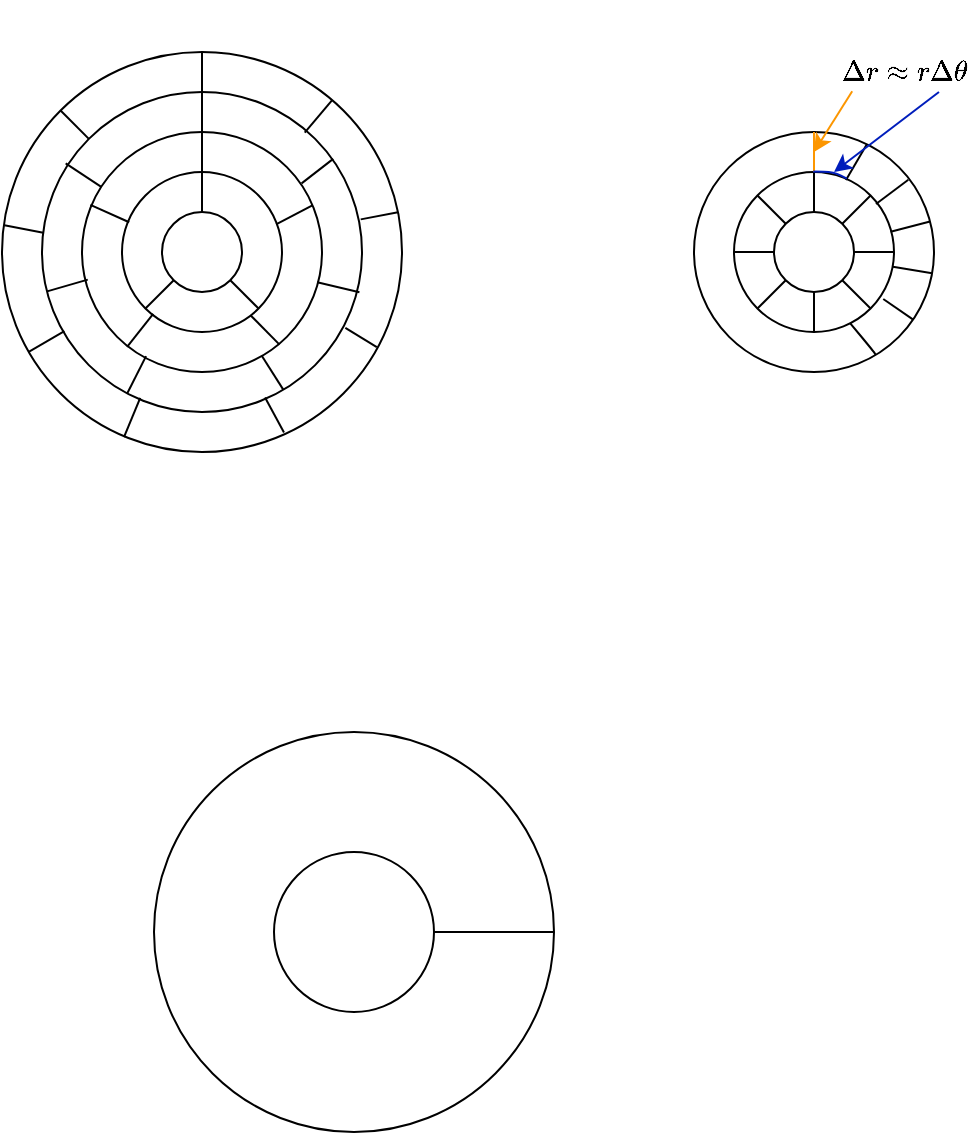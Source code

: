<mxfile version="14.2.7" type="github">
  <diagram id="31SpZ08aAqctG58gmiLc" name="ページ1">
    <mxGraphModel dx="217" dy="182" grid="1" gridSize="10" guides="1" tooltips="1" connect="1" arrows="1" fold="1" page="1" pageScale="1" pageWidth="827" pageHeight="1169" math="1" shadow="0">
      <root>
        <mxCell id="0" />
        <mxCell id="1" parent="0" />
        <mxCell id="9bn9rIld7UhY1FtaXozV-23" value="" style="ellipse;whiteSpace=wrap;html=1;aspect=fixed;" vertex="1" parent="1">
          <mxGeometry x="274" y="330" width="200" height="200" as="geometry" />
        </mxCell>
        <mxCell id="9bn9rIld7UhY1FtaXozV-9" value="" style="ellipse;whiteSpace=wrap;html=1;aspect=fixed;" vertex="1" parent="1">
          <mxGeometry x="294" y="350" width="160" height="160" as="geometry" />
        </mxCell>
        <mxCell id="9bn9rIld7UhY1FtaXozV-8" value="" style="ellipse;whiteSpace=wrap;html=1;aspect=fixed;" vertex="1" parent="1">
          <mxGeometry x="314" y="370" width="120" height="120" as="geometry" />
        </mxCell>
        <mxCell id="9bn9rIld7UhY1FtaXozV-6" value="" style="ellipse;whiteSpace=wrap;html=1;aspect=fixed;" vertex="1" parent="1">
          <mxGeometry x="334" y="390" width="80" height="80" as="geometry" />
        </mxCell>
        <mxCell id="9bn9rIld7UhY1FtaXozV-2" value="" style="ellipse;whiteSpace=wrap;html=1;aspect=fixed;" vertex="1" parent="1">
          <mxGeometry x="354" y="410" width="40" height="40" as="geometry" />
        </mxCell>
        <mxCell id="9bn9rIld7UhY1FtaXozV-10" value="" style="endArrow=none;html=1;entryX=0.5;entryY=0;entryDx=0;entryDy=0;exitX=0.5;exitY=0;exitDx=0;exitDy=0;" edge="1" parent="1" source="9bn9rIld7UhY1FtaXozV-23" target="9bn9rIld7UhY1FtaXozV-2">
          <mxGeometry width="50" height="50" relative="1" as="geometry">
            <mxPoint x="350" y="440" as="sourcePoint" />
            <mxPoint x="380" y="410" as="targetPoint" />
          </mxGeometry>
        </mxCell>
        <mxCell id="9bn9rIld7UhY1FtaXozV-11" value="" style="endArrow=none;html=1;entryX=0;entryY=1;entryDx=0;entryDy=0;exitX=0;exitY=1;exitDx=0;exitDy=0;" edge="1" parent="1" source="9bn9rIld7UhY1FtaXozV-6" target="9bn9rIld7UhY1FtaXozV-2">
          <mxGeometry width="50" height="50" relative="1" as="geometry">
            <mxPoint x="350" y="440" as="sourcePoint" />
            <mxPoint x="400" y="390" as="targetPoint" />
          </mxGeometry>
        </mxCell>
        <mxCell id="9bn9rIld7UhY1FtaXozV-12" value="" style="endArrow=none;html=1;entryX=1;entryY=1;entryDx=0;entryDy=0;exitX=1;exitY=1;exitDx=0;exitDy=0;" edge="1" parent="1" source="9bn9rIld7UhY1FtaXozV-6" target="9bn9rIld7UhY1FtaXozV-2">
          <mxGeometry width="50" height="50" relative="1" as="geometry">
            <mxPoint x="350" y="440" as="sourcePoint" />
            <mxPoint x="400" y="390" as="targetPoint" />
          </mxGeometry>
        </mxCell>
        <mxCell id="9bn9rIld7UhY1FtaXozV-13" value="" style="endArrow=none;html=1;entryX=0.963;entryY=0.328;entryDx=0;entryDy=0;exitX=0.96;exitY=0.306;exitDx=0;exitDy=0;exitPerimeter=0;entryPerimeter=0;" edge="1" parent="1" source="9bn9rIld7UhY1FtaXozV-8" target="9bn9rIld7UhY1FtaXozV-6">
          <mxGeometry width="50" height="50" relative="1" as="geometry">
            <mxPoint x="350" y="440" as="sourcePoint" />
            <mxPoint x="400" y="390" as="targetPoint" />
          </mxGeometry>
        </mxCell>
        <mxCell id="9bn9rIld7UhY1FtaXozV-14" value="" style="endArrow=none;html=1;entryX=0.045;entryY=0.314;entryDx=0;entryDy=0;entryPerimeter=0;exitX=0.035;exitY=0.304;exitDx=0;exitDy=0;exitPerimeter=0;" edge="1" parent="1" source="9bn9rIld7UhY1FtaXozV-8" target="9bn9rIld7UhY1FtaXozV-6">
          <mxGeometry width="50" height="50" relative="1" as="geometry">
            <mxPoint x="320" y="407" as="sourcePoint" />
            <mxPoint x="400" y="390" as="targetPoint" />
          </mxGeometry>
        </mxCell>
        <mxCell id="9bn9rIld7UhY1FtaXozV-15" value="" style="endArrow=none;html=1;entryX=0.195;entryY=0.886;entryDx=0;entryDy=0;entryPerimeter=0;exitX=0.188;exitY=0.895;exitDx=0;exitDy=0;exitPerimeter=0;" edge="1" parent="1" source="9bn9rIld7UhY1FtaXozV-8" target="9bn9rIld7UhY1FtaXozV-6">
          <mxGeometry width="50" height="50" relative="1" as="geometry">
            <mxPoint x="350" y="440" as="sourcePoint" />
            <mxPoint x="400" y="390" as="targetPoint" />
          </mxGeometry>
        </mxCell>
        <mxCell id="9bn9rIld7UhY1FtaXozV-16" value="" style="endArrow=none;html=1;entryX=0.803;entryY=0.895;entryDx=0;entryDy=0;entryPerimeter=0;exitX=0.822;exitY=0.885;exitDx=0;exitDy=0;exitPerimeter=0;" edge="1" parent="1" source="9bn9rIld7UhY1FtaXozV-8" target="9bn9rIld7UhY1FtaXozV-6">
          <mxGeometry width="50" height="50" relative="1" as="geometry">
            <mxPoint x="393.999" y="469.996" as="sourcePoint" />
            <mxPoint x="405.23" y="455.0" as="targetPoint" />
          </mxGeometry>
        </mxCell>
        <mxCell id="9bn9rIld7UhY1FtaXozV-17" value="" style="endArrow=none;html=1;entryX=0.915;entryY=0.214;entryDx=0;entryDy=0;exitX=0.91;exitY=0.209;exitDx=0;exitDy=0;exitPerimeter=0;entryPerimeter=0;" edge="1" parent="1" source="9bn9rIld7UhY1FtaXozV-9" target="9bn9rIld7UhY1FtaXozV-8">
          <mxGeometry width="50" height="50" relative="1" as="geometry">
            <mxPoint x="439.2" y="416.72" as="sourcePoint" />
            <mxPoint x="421.04" y="426.24" as="targetPoint" />
          </mxGeometry>
        </mxCell>
        <mxCell id="9bn9rIld7UhY1FtaXozV-18" value="" style="endArrow=none;html=1;exitX=0.074;exitY=0.223;exitDx=0;exitDy=0;exitPerimeter=0;" edge="1" parent="1" source="9bn9rIld7UhY1FtaXozV-9" target="9bn9rIld7UhY1FtaXozV-8">
          <mxGeometry width="50" height="50" relative="1" as="geometry">
            <mxPoint x="440.569" y="383.431" as="sourcePoint" />
            <mxPoint x="426.426" y="397.574" as="targetPoint" />
          </mxGeometry>
        </mxCell>
        <mxCell id="9bn9rIld7UhY1FtaXozV-19" value="" style="endArrow=none;html=1;entryX=0.98;entryY=0.626;entryDx=0;entryDy=0;exitX=0.992;exitY=0.626;exitDx=0;exitDy=0;entryPerimeter=0;exitPerimeter=0;" edge="1" parent="1" source="9bn9rIld7UhY1FtaXozV-9" target="9bn9rIld7UhY1FtaXozV-8">
          <mxGeometry width="50" height="50" relative="1" as="geometry">
            <mxPoint x="450.569" y="393.431" as="sourcePoint" />
            <mxPoint x="436.426" y="407.574" as="targetPoint" />
          </mxGeometry>
        </mxCell>
        <mxCell id="9bn9rIld7UhY1FtaXozV-20" value="" style="endArrow=none;html=1;exitX=0.754;exitY=0.93;exitDx=0;exitDy=0;exitPerimeter=0;entryX=0.749;entryY=0.932;entryDx=0;entryDy=0;entryPerimeter=0;" edge="1" parent="1" source="9bn9rIld7UhY1FtaXozV-9" target="9bn9rIld7UhY1FtaXozV-8">
          <mxGeometry width="50" height="50" relative="1" as="geometry">
            <mxPoint x="460.569" y="403.431" as="sourcePoint" />
            <mxPoint x="446.426" y="417.574" as="targetPoint" />
          </mxGeometry>
        </mxCell>
        <mxCell id="9bn9rIld7UhY1FtaXozV-21" value="" style="endArrow=none;html=1;entryX=0.267;entryY=0.934;entryDx=0;entryDy=0;entryPerimeter=0;" edge="1" parent="1" source="9bn9rIld7UhY1FtaXozV-9" target="9bn9rIld7UhY1FtaXozV-8">
          <mxGeometry width="50" height="50" relative="1" as="geometry">
            <mxPoint x="470.569" y="413.431" as="sourcePoint" />
            <mxPoint x="456.426" y="427.574" as="targetPoint" />
          </mxGeometry>
        </mxCell>
        <mxCell id="9bn9rIld7UhY1FtaXozV-22" value="" style="endArrow=none;html=1;entryX=0.024;entryY=0.615;entryDx=0;entryDy=0;entryPerimeter=0;exitX=0.016;exitY=0.623;exitDx=0;exitDy=0;exitPerimeter=0;" edge="1" parent="1" source="9bn9rIld7UhY1FtaXozV-9" target="9bn9rIld7UhY1FtaXozV-8">
          <mxGeometry width="50" height="50" relative="1" as="geometry">
            <mxPoint x="480.569" y="423.431" as="sourcePoint" />
            <mxPoint x="466.426" y="437.574" as="targetPoint" />
          </mxGeometry>
        </mxCell>
        <mxCell id="9bn9rIld7UhY1FtaXozV-24" value="" style="endArrow=none;html=1;exitX=0.948;exitY=0.737;exitDx=0;exitDy=0;exitPerimeter=0;entryX=0.937;entryY=0.738;entryDx=0;entryDy=0;entryPerimeter=0;" edge="1" parent="1" source="9bn9rIld7UhY1FtaXozV-9" target="9bn9rIld7UhY1FtaXozV-23">
          <mxGeometry width="50" height="50" relative="1" as="geometry">
            <mxPoint x="390" y="450" as="sourcePoint" />
            <mxPoint x="440" y="400" as="targetPoint" />
          </mxGeometry>
        </mxCell>
        <mxCell id="9bn9rIld7UhY1FtaXozV-25" value="" style="endArrow=none;html=1;exitX=0.07;exitY=0.747;exitDx=0;exitDy=0;exitPerimeter=0;" edge="1" parent="1" source="9bn9rIld7UhY1FtaXozV-9" target="9bn9rIld7UhY1FtaXozV-23">
          <mxGeometry width="50" height="50" relative="1" as="geometry">
            <mxPoint x="440.569" y="496.569" as="sourcePoint" />
            <mxPoint x="454.711" y="510.711" as="targetPoint" />
          </mxGeometry>
        </mxCell>
        <mxCell id="9bn9rIld7UhY1FtaXozV-26" value="" style="endArrow=none;html=1;exitX=0.996;exitY=0.398;exitDx=0;exitDy=0;exitPerimeter=0;" edge="1" parent="1" source="9bn9rIld7UhY1FtaXozV-9" target="9bn9rIld7UhY1FtaXozV-23">
          <mxGeometry width="50" height="50" relative="1" as="geometry">
            <mxPoint x="450.569" y="506.569" as="sourcePoint" />
            <mxPoint x="464.711" y="520.711" as="targetPoint" />
          </mxGeometry>
        </mxCell>
        <mxCell id="9bn9rIld7UhY1FtaXozV-27" value="" style="endArrow=none;html=1;exitX=0.821;exitY=0.127;exitDx=0;exitDy=0;exitPerimeter=0;" edge="1" parent="1" source="9bn9rIld7UhY1FtaXozV-9" target="9bn9rIld7UhY1FtaXozV-23">
          <mxGeometry width="50" height="50" relative="1" as="geometry">
            <mxPoint x="460.569" y="516.569" as="sourcePoint" />
            <mxPoint x="474.711" y="530.711" as="targetPoint" />
          </mxGeometry>
        </mxCell>
        <mxCell id="9bn9rIld7UhY1FtaXozV-28" value="" style="endArrow=none;html=1;entryX=0;entryY=0;entryDx=0;entryDy=0;exitX=0;exitY=0;exitDx=0;exitDy=0;" edge="1" parent="1" source="9bn9rIld7UhY1FtaXozV-9" target="9bn9rIld7UhY1FtaXozV-23">
          <mxGeometry width="50" height="50" relative="1" as="geometry">
            <mxPoint x="430" y="560" as="sourcePoint" />
            <mxPoint x="484.711" y="540.711" as="targetPoint" />
          </mxGeometry>
        </mxCell>
        <mxCell id="9bn9rIld7UhY1FtaXozV-29" value="" style="endArrow=none;html=1;exitX=0.006;exitY=0.433;exitDx=0;exitDy=0;entryX=0.004;entryY=0.44;entryDx=0;entryDy=0;exitPerimeter=0;entryPerimeter=0;" edge="1" parent="1" source="9bn9rIld7UhY1FtaXozV-23" target="9bn9rIld7UhY1FtaXozV-9">
          <mxGeometry width="50" height="50" relative="1" as="geometry">
            <mxPoint x="480.569" y="536.569" as="sourcePoint" />
            <mxPoint x="494.711" y="550.711" as="targetPoint" />
          </mxGeometry>
        </mxCell>
        <mxCell id="9bn9rIld7UhY1FtaXozV-30" value="" style="endArrow=none;html=1;entryX=0.705;entryY=0.951;entryDx=0;entryDy=0;entryPerimeter=0;exitX=0.697;exitY=0.955;exitDx=0;exitDy=0;exitPerimeter=0;" edge="1" parent="1" source="9bn9rIld7UhY1FtaXozV-9" target="9bn9rIld7UhY1FtaXozV-23">
          <mxGeometry width="50" height="50" relative="1" as="geometry">
            <mxPoint x="410" y="501" as="sourcePoint" />
            <mxPoint x="504.711" y="560.711" as="targetPoint" />
          </mxGeometry>
        </mxCell>
        <mxCell id="9bn9rIld7UhY1FtaXozV-31" value="" style="endArrow=none;html=1;entryX=0.305;entryY=0.963;entryDx=0;entryDy=0;entryPerimeter=0;exitX=0.307;exitY=0.956;exitDx=0;exitDy=0;exitPerimeter=0;" edge="1" parent="1" source="9bn9rIld7UhY1FtaXozV-9" target="9bn9rIld7UhY1FtaXozV-23">
          <mxGeometry width="50" height="50" relative="1" as="geometry">
            <mxPoint x="414.447" y="513.98" as="sourcePoint" />
            <mxPoint x="422.2" y="532.4" as="targetPoint" />
          </mxGeometry>
        </mxCell>
        <mxCell id="9bn9rIld7UhY1FtaXozV-32" value="" style="ellipse;whiteSpace=wrap;html=1;aspect=fixed;" vertex="1" parent="1">
          <mxGeometry x="350" y="670" width="200" height="200" as="geometry" />
        </mxCell>
        <mxCell id="9bn9rIld7UhY1FtaXozV-33" value="" style="endArrow=none;html=1;entryX=1;entryY=0.5;entryDx=0;entryDy=0;exitX=0.5;exitY=0.5;exitDx=0;exitDy=0;exitPerimeter=0;" edge="1" parent="1" source="9bn9rIld7UhY1FtaXozV-32" target="9bn9rIld7UhY1FtaXozV-32">
          <mxGeometry width="50" height="50" relative="1" as="geometry">
            <mxPoint x="460" y="780" as="sourcePoint" />
            <mxPoint x="490" y="750" as="targetPoint" />
          </mxGeometry>
        </mxCell>
        <mxCell id="9bn9rIld7UhY1FtaXozV-34" value="" style="ellipse;whiteSpace=wrap;html=1;aspect=fixed;" vertex="1" parent="1">
          <mxGeometry x="410" y="730" width="80" height="80" as="geometry" />
        </mxCell>
        <mxCell id="9bn9rIld7UhY1FtaXozV-37" value="" style="ellipse;whiteSpace=wrap;html=1;aspect=fixed;" vertex="1" parent="1">
          <mxGeometry x="620" y="370" width="120" height="120" as="geometry" />
        </mxCell>
        <mxCell id="9bn9rIld7UhY1FtaXozV-38" value="" style="ellipse;whiteSpace=wrap;html=1;aspect=fixed;" vertex="1" parent="1">
          <mxGeometry x="640" y="390" width="80" height="80" as="geometry" />
        </mxCell>
        <mxCell id="9bn9rIld7UhY1FtaXozV-39" value="" style="ellipse;whiteSpace=wrap;html=1;aspect=fixed;" vertex="1" parent="1">
          <mxGeometry x="660" y="410" width="40" height="40" as="geometry" />
        </mxCell>
        <mxCell id="9bn9rIld7UhY1FtaXozV-40" value="" style="endArrow=none;html=1;entryX=0.5;entryY=0;entryDx=0;entryDy=0;" edge="1" parent="1" target="9bn9rIld7UhY1FtaXozV-39">
          <mxGeometry width="50" height="50" relative="1" as="geometry">
            <mxPoint x="680" y="370" as="sourcePoint" />
            <mxPoint x="686" y="410" as="targetPoint" />
          </mxGeometry>
        </mxCell>
        <mxCell id="9bn9rIld7UhY1FtaXozV-41" value="" style="endArrow=none;html=1;entryX=1;entryY=0.5;entryDx=0;entryDy=0;exitX=1;exitY=0.5;exitDx=0;exitDy=0;" edge="1" parent="1" source="9bn9rIld7UhY1FtaXozV-38" target="9bn9rIld7UhY1FtaXozV-39">
          <mxGeometry width="50" height="50" relative="1" as="geometry">
            <mxPoint x="656" y="440" as="sourcePoint" />
            <mxPoint x="706" y="390" as="targetPoint" />
          </mxGeometry>
        </mxCell>
        <mxCell id="9bn9rIld7UhY1FtaXozV-42" value="" style="endArrow=none;html=1;entryX=1;entryY=0;entryDx=0;entryDy=0;exitX=1;exitY=0;exitDx=0;exitDy=0;" edge="1" parent="1" source="9bn9rIld7UhY1FtaXozV-38" target="9bn9rIld7UhY1FtaXozV-39">
          <mxGeometry width="50" height="50" relative="1" as="geometry">
            <mxPoint x="656" y="440" as="sourcePoint" />
            <mxPoint x="706" y="390" as="targetPoint" />
          </mxGeometry>
        </mxCell>
        <mxCell id="9bn9rIld7UhY1FtaXozV-43" value="" style="endArrow=none;html=1;entryX=1;entryY=1;entryDx=0;entryDy=0;" edge="1" parent="1" source="9bn9rIld7UhY1FtaXozV-38" target="9bn9rIld7UhY1FtaXozV-39">
          <mxGeometry width="50" height="50" relative="1" as="geometry">
            <mxPoint x="656" y="440" as="sourcePoint" />
            <mxPoint x="706" y="390" as="targetPoint" />
          </mxGeometry>
        </mxCell>
        <mxCell id="9bn9rIld7UhY1FtaXozV-44" value="" style="endArrow=none;html=1;entryX=0;entryY=0.5;entryDx=0;entryDy=0;exitX=0;exitY=0.5;exitDx=0;exitDy=0;" edge="1" parent="1" source="9bn9rIld7UhY1FtaXozV-38" target="9bn9rIld7UhY1FtaXozV-39">
          <mxGeometry width="50" height="50" relative="1" as="geometry">
            <mxPoint x="626" y="407" as="sourcePoint" />
            <mxPoint x="706" y="390" as="targetPoint" />
          </mxGeometry>
        </mxCell>
        <mxCell id="9bn9rIld7UhY1FtaXozV-45" value="" style="endArrow=none;html=1;entryX=0;entryY=1;entryDx=0;entryDy=0;exitX=0;exitY=1;exitDx=0;exitDy=0;" edge="1" parent="1" source="9bn9rIld7UhY1FtaXozV-38" target="9bn9rIld7UhY1FtaXozV-39">
          <mxGeometry width="50" height="50" relative="1" as="geometry">
            <mxPoint x="656" y="440" as="sourcePoint" />
            <mxPoint x="706" y="390" as="targetPoint" />
          </mxGeometry>
        </mxCell>
        <mxCell id="9bn9rIld7UhY1FtaXozV-46" value="" style="endArrow=none;html=1;entryX=0.5;entryY=1;entryDx=0;entryDy=0;exitX=0.5;exitY=1;exitDx=0;exitDy=0;" edge="1" parent="1" source="9bn9rIld7UhY1FtaXozV-38" target="9bn9rIld7UhY1FtaXozV-39">
          <mxGeometry width="50" height="50" relative="1" as="geometry">
            <mxPoint x="699.999" y="469.996" as="sourcePoint" />
            <mxPoint x="711.23" y="455.0" as="targetPoint" />
          </mxGeometry>
        </mxCell>
        <mxCell id="9bn9rIld7UhY1FtaXozV-47" value="" style="endArrow=none;html=1;exitX=0.719;exitY=0.053;exitDx=0;exitDy=0;exitPerimeter=0;" edge="1" parent="1" source="9bn9rIld7UhY1FtaXozV-37">
          <mxGeometry width="50" height="50" relative="1" as="geometry">
            <mxPoint x="745.2" y="416.72" as="sourcePoint" />
            <mxPoint x="696" y="394" as="targetPoint" />
          </mxGeometry>
        </mxCell>
        <mxCell id="9bn9rIld7UhY1FtaXozV-48" value="" style="endArrow=none;html=1;exitX=0;exitY=0;exitDx=0;exitDy=0;entryX=0;entryY=0;entryDx=0;entryDy=0;" edge="1" parent="1" source="9bn9rIld7UhY1FtaXozV-38" target="9bn9rIld7UhY1FtaXozV-39">
          <mxGeometry width="50" height="50" relative="1" as="geometry">
            <mxPoint x="746.569" y="383.431" as="sourcePoint" />
            <mxPoint x="732.426" y="397.574" as="targetPoint" />
          </mxGeometry>
        </mxCell>
        <mxCell id="9bn9rIld7UhY1FtaXozV-49" value="" style="endArrow=none;html=1;entryX=0.993;entryY=0.592;entryDx=0;entryDy=0;entryPerimeter=0;" edge="1" parent="1" source="9bn9rIld7UhY1FtaXozV-37" target="9bn9rIld7UhY1FtaXozV-38">
          <mxGeometry width="50" height="50" relative="1" as="geometry">
            <mxPoint x="756.569" y="393.431" as="sourcePoint" />
            <mxPoint x="742.426" y="407.574" as="targetPoint" />
          </mxGeometry>
        </mxCell>
        <mxCell id="9bn9rIld7UhY1FtaXozV-56" value="" style="endArrow=none;html=1;entryX=0.893;entryY=0.199;entryDx=0;entryDy=0;entryPerimeter=0;" edge="1" parent="1" target="9bn9rIld7UhY1FtaXozV-37">
          <mxGeometry width="50" height="50" relative="1" as="geometry">
            <mxPoint x="711" y="406" as="sourcePoint" />
            <mxPoint x="780.711" y="530.711" as="targetPoint" />
          </mxGeometry>
        </mxCell>
        <mxCell id="9bn9rIld7UhY1FtaXozV-62" value="" style="endArrow=none;html=1;entryX=0.979;entryY=0.373;entryDx=0;entryDy=0;entryPerimeter=0;" edge="1" parent="1" source="9bn9rIld7UhY1FtaXozV-37" target="9bn9rIld7UhY1FtaXozV-38">
          <mxGeometry width="50" height="50" relative="1" as="geometry">
            <mxPoint x="756.569" y="393.431" as="sourcePoint" />
            <mxPoint x="742.426" y="407.574" as="targetPoint" />
          </mxGeometry>
        </mxCell>
        <mxCell id="9bn9rIld7UhY1FtaXozV-63" value="" style="endArrow=none;html=1;entryX=0.933;entryY=0.794;entryDx=0;entryDy=0;entryPerimeter=0;" edge="1" parent="1" source="9bn9rIld7UhY1FtaXozV-37" target="9bn9rIld7UhY1FtaXozV-38">
          <mxGeometry width="50" height="50" relative="1" as="geometry">
            <mxPoint x="756.569" y="393.431" as="sourcePoint" />
            <mxPoint x="742.426" y="407.574" as="targetPoint" />
          </mxGeometry>
        </mxCell>
        <mxCell id="9bn9rIld7UhY1FtaXozV-65" value="" style="endArrow=none;html=1;entryX=0.728;entryY=0.947;entryDx=0;entryDy=0;entryPerimeter=0;" edge="1" parent="1" source="9bn9rIld7UhY1FtaXozV-37" target="9bn9rIld7UhY1FtaXozV-38">
          <mxGeometry width="50" height="50" relative="1" as="geometry">
            <mxPoint x="729.675" y="463.651" as="sourcePoint" />
            <mxPoint x="714.64" y="453.52" as="targetPoint" />
            <Array as="points">
              <mxPoint x="710" y="480" />
            </Array>
          </mxGeometry>
        </mxCell>
        <mxCell id="9bn9rIld7UhY1FtaXozV-68" value="`\Delta r \approx r\Delta \theta&lt;br&gt;`" style="text;html=1;strokeColor=none;fillColor=none;align=center;verticalAlign=middle;whiteSpace=wrap;rounded=0;" vertex="1" parent="1">
          <mxGeometry x="690" y="330" width="70" height="20" as="geometry" />
        </mxCell>
        <mxCell id="9bn9rIld7UhY1FtaXozV-69" value="" style="endArrow=classic;html=1;exitX=0.13;exitY=0.983;exitDx=0;exitDy=0;fillColor=#f0a30a;strokeColor=#FC9600;exitPerimeter=0;" edge="1" parent="1" source="9bn9rIld7UhY1FtaXozV-68">
          <mxGeometry width="50" height="50" relative="1" as="geometry">
            <mxPoint x="710" y="420" as="sourcePoint" />
            <mxPoint x="680" y="380" as="targetPoint" />
          </mxGeometry>
        </mxCell>
        <mxCell id="9bn9rIld7UhY1FtaXozV-70" value="" style="endArrow=classic;html=1;exitX=0.75;exitY=1;exitDx=0;exitDy=0;fillColor=#0050ef;strokeColor=#001DBC;" edge="1" parent="1" source="9bn9rIld7UhY1FtaXozV-68">
          <mxGeometry width="50" height="50" relative="1" as="geometry">
            <mxPoint x="710" y="370" as="sourcePoint" />
            <mxPoint x="690" y="390" as="targetPoint" />
          </mxGeometry>
        </mxCell>
        <mxCell id="9bn9rIld7UhY1FtaXozV-71" value="" style="endArrow=none;html=1;strokeColor=#FC9600;exitX=0.5;exitY=0;exitDx=0;exitDy=0;" edge="1" parent="1" source="9bn9rIld7UhY1FtaXozV-38">
          <mxGeometry width="50" height="50" relative="1" as="geometry">
            <mxPoint x="710" y="420" as="sourcePoint" />
            <mxPoint x="680" y="370" as="targetPoint" />
          </mxGeometry>
        </mxCell>
        <mxCell id="9bn9rIld7UhY1FtaXozV-73" value="" style="endArrow=none;html=1;strokeColor=#001DBC;fillColor=#0050ef;exitX=0.706;exitY=0.042;exitDx=0;exitDy=0;exitPerimeter=0;entryX=0.495;entryY=-0.003;entryDx=0;entryDy=0;entryPerimeter=0;" edge="1" parent="1" source="9bn9rIld7UhY1FtaXozV-38" target="9bn9rIld7UhY1FtaXozV-38">
          <mxGeometry width="50" height="50" relative="1" as="geometry">
            <mxPoint x="670" y="420" as="sourcePoint" />
            <mxPoint x="680" y="390" as="targetPoint" />
            <Array as="points">
              <mxPoint x="690" y="390" />
            </Array>
          </mxGeometry>
        </mxCell>
      </root>
    </mxGraphModel>
  </diagram>
</mxfile>
